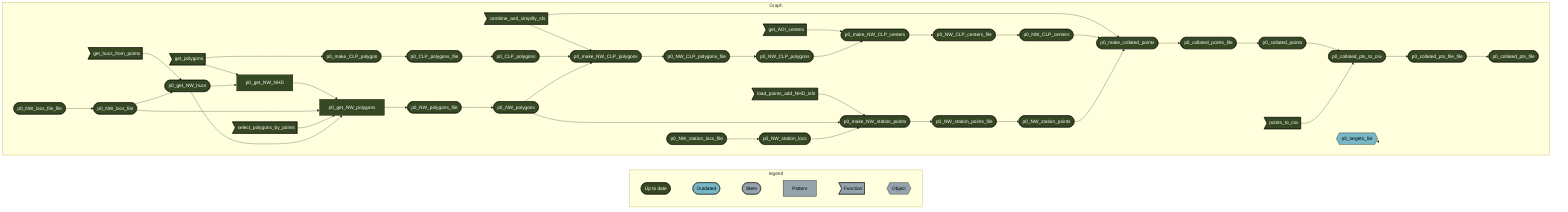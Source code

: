 graph LR
  subgraph legend
    direction LR
    x7420bd9270f8d27d([""Up to date""]):::uptodate --- x0a52b03877696646([""Outdated""]):::outdated
    x0a52b03877696646([""Outdated""]):::outdated --- xbf4603d6c2c2ad6b([""Stem""]):::none
    xbf4603d6c2c2ad6b([""Stem""]):::none --- x70a5fa6bea6f298d[""Pattern""]:::none
    x70a5fa6bea6f298d[""Pattern""]:::none --- xf0bce276fe2b9d3e>""Function""]:::none
    xf0bce276fe2b9d3e>""Function""]:::none --- x5bffbffeae195fc9{{""Object""}}:::none
  end
  subgraph Graph
    direction LR
    x50563b84aeff812f(["p0_make_NW_CLP_centers"]):::uptodate --> x18334dc3bd308c80(["p0_NW_CLP_centers_file"]):::uptodate
    x0da305746ca4c2ac["p0_get_NW_polygons"]:::uptodate --> x4293b59ae813e46d(["p0_NW_polygons_file"]):::uptodate
    xe20ea0f06825fcb2(["p0_collated_pts_file_file"]):::uptodate --> xd335ab5b83d379a4(["p0_collated_pts_file"]):::uptodate
    x8646bc4bbb368426(["p0_NW_locs_file_file"]):::uptodate --> xca652bad5dca7079(["p0_NW_locs_file"]):::uptodate
    xd420f12bba7d9bb5(["p0_make_NW_station_points"]):::uptodate --> x48fad8921fed8075(["p0_NW_station_points_file"]):::uptodate
    xf7e743aae0fe878c(["p0_collated_pts_to_csv"]):::uptodate --> xe20ea0f06825fcb2(["p0_collated_pts_file_file"]):::uptodate
    xaf07a05bf3aaf1b9>"get_hucs_from_points"]:::uptodate --> x41b0973033fc4193(["p0_get_NW_hucs"]):::uptodate
    xca652bad5dca7079(["p0_NW_locs_file"]):::uptodate --> x41b0973033fc4193(["p0_get_NW_hucs"]):::uptodate
    xdec52b017fc2c2ab(["p0_make_collated_points"]):::uptodate --> x108ae07a71408143(["p0_collated_points_file"]):::uptodate
    x15e6a9c96ca0d2e4(["p0_make_CLP_polygon"]):::uptodate --> x4b02b324118878ed(["p0_CLP_polygons_file"]):::uptodate
    x381670d2b9b2e829>"get_polygons"]:::uptodate --> x15e6a9c96ca0d2e4(["p0_make_CLP_polygon"]):::uptodate
    x381670d2b9b2e829>"get_polygons"]:::uptodate --> xc6a497bc8fa76c9a["p0_get_NW_NHD"]:::uptodate
    x41b0973033fc4193(["p0_get_NW_hucs"]):::uptodate --> xc6a497bc8fa76c9a["p0_get_NW_NHD"]:::uptodate
    x5e3bef274e2f4473(["p0_NW_CLP_polygons_file"]):::uptodate --> x2ee286d7ae06cbde(["p0_NW_CLP_polygons"]):::uptodate
    xc22133783951f2d0(["p0_NW_station_locs_file"]):::uptodate --> x237ecf9f93eb4158(["p0_NW_station_locs"]):::uptodate
    x48fad8921fed8075(["p0_NW_station_points_file"]):::uptodate --> x0610546e195b120e(["p0_NW_station_points"]):::uptodate
    x4b02b324118878ed(["p0_CLP_polygons_file"]):::uptodate --> x42c031fba8debd32(["p0_CLP_polygons"]):::uptodate
    xbd672cf7550f2af2>"load_points_add_NHD_info"]:::uptodate --> xd420f12bba7d9bb5(["p0_make_NW_station_points"]):::uptodate
    x087868ac22b27bfc(["p0_NW_polygons"]):::uptodate --> xd420f12bba7d9bb5(["p0_make_NW_station_points"]):::uptodate
    x237ecf9f93eb4158(["p0_NW_station_locs"]):::uptodate --> xd420f12bba7d9bb5(["p0_make_NW_station_points"]):::uptodate
    xb8ec1e5bb773db16(["p0_collated_points"]):::uptodate --> xf7e743aae0fe878c(["p0_collated_pts_to_csv"]):::uptodate
    x5b61bf087fabd667>"points_to_csv"]:::uptodate --> xf7e743aae0fe878c(["p0_collated_pts_to_csv"]):::uptodate
    xfbf236c5a2d16b7f>"combine_and_simplify_sfs"]:::uptodate --> x25a0c6bfeddbfd1c(["p0_make_NW_CLP_polygons"]):::uptodate
    x42c031fba8debd32(["p0_CLP_polygons"]):::uptodate --> x25a0c6bfeddbfd1c(["p0_make_NW_CLP_polygons"]):::uptodate
    x087868ac22b27bfc(["p0_NW_polygons"]):::uptodate --> x25a0c6bfeddbfd1c(["p0_make_NW_CLP_polygons"]):::uptodate
    x25a0c6bfeddbfd1c(["p0_make_NW_CLP_polygons"]):::uptodate --> x5e3bef274e2f4473(["p0_NW_CLP_polygons_file"]):::uptodate
    x4293b59ae813e46d(["p0_NW_polygons_file"]):::uptodate --> x087868ac22b27bfc(["p0_NW_polygons"]):::uptodate
    x18334dc3bd308c80(["p0_NW_CLP_centers_file"]):::uptodate --> xb80fb9337d7b279c(["p0_NW_CLP_centers"]):::uptodate
    xfbf236c5a2d16b7f>"combine_and_simplify_sfs"]:::uptodate --> xdec52b017fc2c2ab(["p0_make_collated_points"]):::uptodate
    xb80fb9337d7b279c(["p0_NW_CLP_centers"]):::uptodate --> xdec52b017fc2c2ab(["p0_make_collated_points"]):::uptodate
    x0610546e195b120e(["p0_NW_station_points"]):::uptodate --> xdec52b017fc2c2ab(["p0_make_collated_points"]):::uptodate
    x108ae07a71408143(["p0_collated_points_file"]):::uptodate --> xb8ec1e5bb773db16(["p0_collated_points"]):::uptodate
    xc6a497bc8fa76c9a["p0_get_NW_NHD"]:::uptodate --> x0da305746ca4c2ac["p0_get_NW_polygons"]:::uptodate
    xca652bad5dca7079(["p0_NW_locs_file"]):::uptodate --> x0da305746ca4c2ac["p0_get_NW_polygons"]:::uptodate
    xb6046b564c2b17c1>"select_polygons_by_points"]:::uptodate --> x0da305746ca4c2ac["p0_get_NW_polygons"]:::uptodate
    x41b0973033fc4193(["p0_get_NW_hucs"]):::uptodate --> x0da305746ca4c2ac["p0_get_NW_polygons"]:::uptodate
    x81eb2ab69a337002>"get_AOI_centers"]:::uptodate --> x50563b84aeff812f(["p0_make_NW_CLP_centers"]):::uptodate
    x2ee286d7ae06cbde(["p0_NW_CLP_polygons"]):::uptodate --> x50563b84aeff812f(["p0_make_NW_CLP_centers"]):::uptodate
    x251b431606ed97b5{{"p0_targets_list"}}:::outdated --> x251b431606ed97b5{{"p0_targets_list"}}:::outdated
  end
  classDef uptodate stroke:#000000,color:#ffffff,fill:#354823;
  classDef outdated stroke:#000000,color:#000000,fill:#78B7C5;
  classDef none stroke:#000000,color:#000000,fill:#94a4ac;
  linkStyle 0 stroke-width:0px;
  linkStyle 1 stroke-width:0px;
  linkStyle 2 stroke-width:0px;
  linkStyle 3 stroke-width:0px;
  linkStyle 4 stroke-width:0px;
  linkStyle 43 stroke-width:0px;
